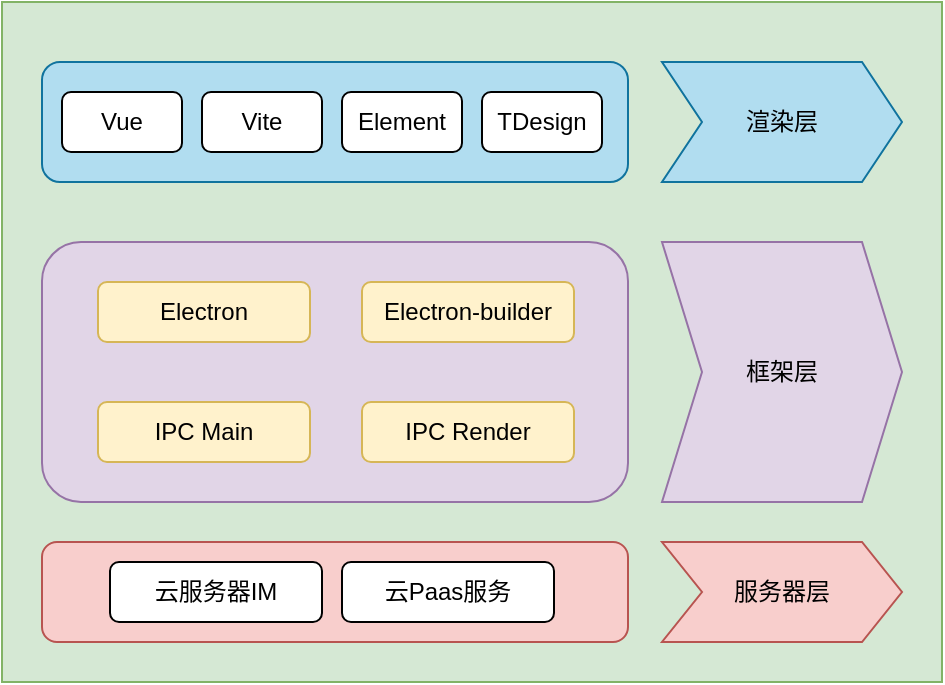 <mxfile version="21.3.5" type="github">
  <diagram name="第 1 页" id="nkKFOPss-8CRhdRxjxcX">
    <mxGraphModel dx="760" dy="426" grid="1" gridSize="10" guides="1" tooltips="1" connect="1" arrows="1" fold="1" page="1" pageScale="1" pageWidth="827" pageHeight="1169" math="0" shadow="0">
      <root>
        <mxCell id="0" />
        <mxCell id="1" parent="0" />
        <mxCell id="2UQits-GJqBjEGgYUCRo-6" value="" style="rounded=0;whiteSpace=wrap;html=1;fillColor=#d5e8d4;strokeColor=#82b366;" vertex="1" parent="1">
          <mxGeometry x="260" y="90" width="470" height="340" as="geometry" />
        </mxCell>
        <mxCell id="2UQits-GJqBjEGgYUCRo-4" value="" style="rounded=1;whiteSpace=wrap;html=1;fillColor=#f8cecc;strokeColor=#b85450;" vertex="1" parent="1">
          <mxGeometry x="280" y="360" width="293" height="50" as="geometry" />
        </mxCell>
        <mxCell id="2UQits-GJqBjEGgYUCRo-2" value="云服务器IM" style="rounded=1;whiteSpace=wrap;html=1;" vertex="1" parent="1">
          <mxGeometry x="314" y="370" width="106" height="30" as="geometry" />
        </mxCell>
        <mxCell id="2UQits-GJqBjEGgYUCRo-3" value="云Paas服务" style="rounded=1;whiteSpace=wrap;html=1;" vertex="1" parent="1">
          <mxGeometry x="430" y="370" width="106" height="30" as="geometry" />
        </mxCell>
        <mxCell id="2UQits-GJqBjEGgYUCRo-5" value="服务器层" style="shape=step;perimeter=stepPerimeter;whiteSpace=wrap;html=1;fixedSize=1;fillColor=#f8cecc;strokeColor=#b85450;" vertex="1" parent="1">
          <mxGeometry x="590" y="360" width="120" height="50" as="geometry" />
        </mxCell>
        <mxCell id="2UQits-GJqBjEGgYUCRo-7" value="框架层" style="shape=step;perimeter=stepPerimeter;whiteSpace=wrap;html=1;fixedSize=1;fillColor=#e1d5e7;strokeColor=#9673a6;" vertex="1" parent="1">
          <mxGeometry x="590" y="210" width="120" height="130" as="geometry" />
        </mxCell>
        <mxCell id="2UQits-GJqBjEGgYUCRo-9" value="" style="rounded=1;whiteSpace=wrap;html=1;fillColor=#e1d5e7;strokeColor=#9673a6;" vertex="1" parent="1">
          <mxGeometry x="280" y="210" width="293" height="130" as="geometry" />
        </mxCell>
        <mxCell id="2UQits-GJqBjEGgYUCRo-10" value="Electron" style="rounded=1;whiteSpace=wrap;html=1;fillColor=#fff2cc;strokeColor=#d6b656;" vertex="1" parent="1">
          <mxGeometry x="308" y="230" width="106" height="30" as="geometry" />
        </mxCell>
        <mxCell id="2UQits-GJqBjEGgYUCRo-11" value="Electron-builder" style="rounded=1;whiteSpace=wrap;html=1;fillColor=#fff2cc;strokeColor=#d6b656;" vertex="1" parent="1">
          <mxGeometry x="440" y="230" width="106" height="30" as="geometry" />
        </mxCell>
        <mxCell id="2UQits-GJqBjEGgYUCRo-12" value="IPC Main" style="rounded=1;whiteSpace=wrap;html=1;fillColor=#fff2cc;strokeColor=#d6b656;" vertex="1" parent="1">
          <mxGeometry x="308" y="290" width="106" height="30" as="geometry" />
        </mxCell>
        <mxCell id="2UQits-GJqBjEGgYUCRo-13" value="IPC Render" style="rounded=1;whiteSpace=wrap;html=1;fillColor=#fff2cc;strokeColor=#d6b656;" vertex="1" parent="1">
          <mxGeometry x="440" y="290" width="106" height="30" as="geometry" />
        </mxCell>
        <mxCell id="2UQits-GJqBjEGgYUCRo-14" value="渲染层" style="shape=step;perimeter=stepPerimeter;whiteSpace=wrap;html=1;fixedSize=1;fillColor=#b1ddf0;strokeColor=#10739e;" vertex="1" parent="1">
          <mxGeometry x="590" y="120" width="120" height="60" as="geometry" />
        </mxCell>
        <mxCell id="2UQits-GJqBjEGgYUCRo-15" value="" style="rounded=1;whiteSpace=wrap;html=1;fillColor=#b1ddf0;strokeColor=#10739e;" vertex="1" parent="1">
          <mxGeometry x="280" y="120" width="293" height="60" as="geometry" />
        </mxCell>
        <mxCell id="2UQits-GJqBjEGgYUCRo-16" value="Vue" style="rounded=1;whiteSpace=wrap;html=1;" vertex="1" parent="1">
          <mxGeometry x="290" y="135" width="60" height="30" as="geometry" />
        </mxCell>
        <mxCell id="2UQits-GJqBjEGgYUCRo-17" value="Vite" style="rounded=1;whiteSpace=wrap;html=1;" vertex="1" parent="1">
          <mxGeometry x="360" y="135" width="60" height="30" as="geometry" />
        </mxCell>
        <mxCell id="2UQits-GJqBjEGgYUCRo-18" value="Element" style="rounded=1;whiteSpace=wrap;html=1;" vertex="1" parent="1">
          <mxGeometry x="430" y="135" width="60" height="30" as="geometry" />
        </mxCell>
        <mxCell id="2UQits-GJqBjEGgYUCRo-19" value="TDesign" style="rounded=1;whiteSpace=wrap;html=1;" vertex="1" parent="1">
          <mxGeometry x="500" y="135" width="60" height="30" as="geometry" />
        </mxCell>
      </root>
    </mxGraphModel>
  </diagram>
</mxfile>
